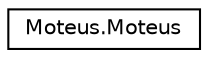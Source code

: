 digraph "Graphical Class Hierarchy"
{
  edge [fontname="Helvetica",fontsize="10",labelfontname="Helvetica",labelfontsize="10"];
  node [fontname="Helvetica",fontsize="10",shape=record];
  rankdir="LR";
  Node0 [label="Moteus.Moteus",height=0.2,width=0.4,color="black", fillcolor="white", style="filled",URL="$classMoteus_1_1Moteus.html",tooltip="Class used to manipulate the Moteus motor controllers via CAN using the Pi3Hat. "];
}
